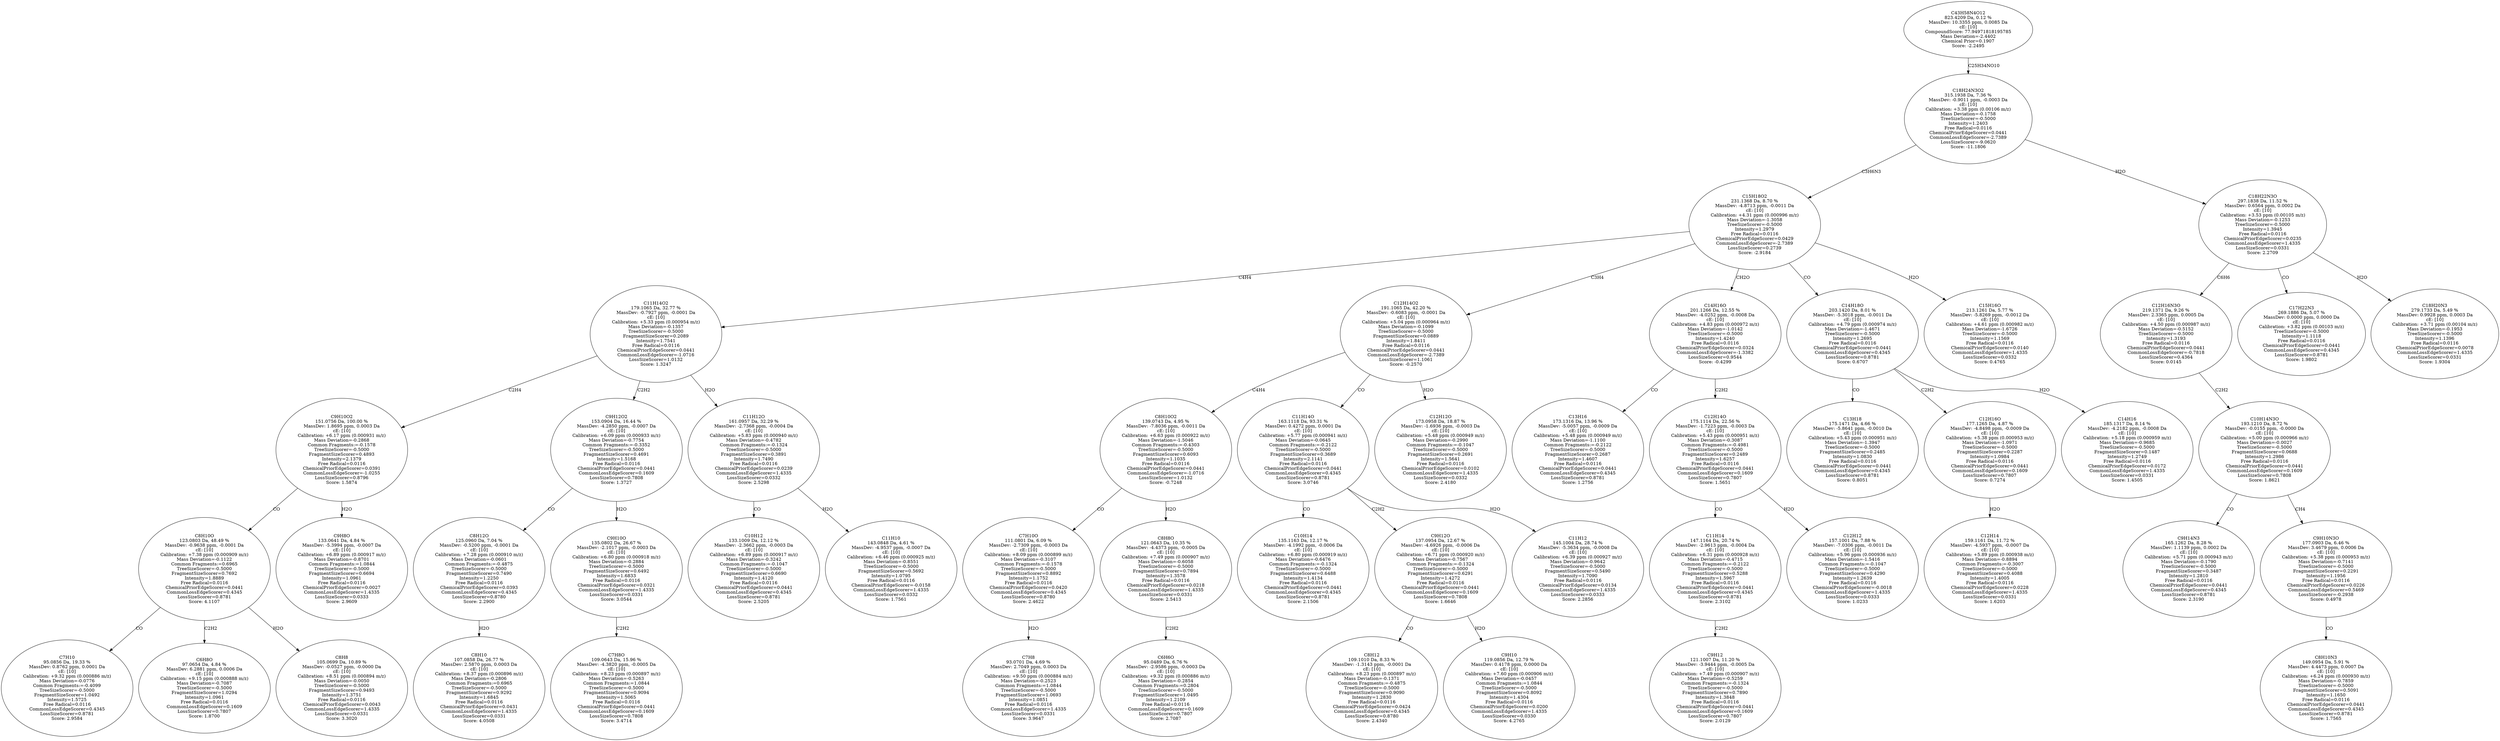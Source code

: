 strict digraph {
v1 [label="C7H10\n95.0856 Da, 19.33 %\nMassDev: 0.8762 ppm, 0.0001 Da\ncE: [10]\nCalibration: +9.32 ppm (0.000886 m/z)\nMass Deviation=-0.0776\nCommon Fragments:=-0.4099\nTreeSizeScorer=-0.5000\nFragmentSizeScorer=1.0492\nIntensity=1.5725\nFree Radical=0.0116\nCommonLossEdgeScorer=0.4345\nLossSizeScorer=0.8781\nScore: 2.9584"];
v2 [label="C6H8O\n97.0654 Da, 4.84 %\nMassDev: 6.2881 ppm, 0.0006 Da\ncE: [10]\nCalibration: +9.15 ppm (0.000888 m/z)\nMass Deviation=-0.7087\nTreeSizeScorer=-0.5000\nFragmentSizeScorer=1.0294\nIntensity=1.0961\nFree Radical=0.0116\nCommonLossEdgeScorer=0.1609\nLossSizeScorer=0.7807\nScore: 1.8700"];
v3 [label="C8H8\n105.0699 Da, 10.89 %\nMassDev: -0.0527 ppm, -0.0000 Da\ncE: [10]\nCalibration: +8.51 ppm (0.000894 m/z)\nMass Deviation=-0.0050\nTreeSizeScorer=-0.5000\nFragmentSizeScorer=0.9493\nIntensity=1.3751\nFree Radical=0.0116\nChemicalPriorEdgeScorer=0.0043\nCommonLossEdgeScorer=1.4335\nLossSizeScorer=0.0331\nScore: 3.3020"];
v4 [label="C8H10O\n123.0803 Da, 48.49 %\nMassDev: -0.9638 ppm, -0.0001 Da\ncE: [10]\nCalibration: +7.38 ppm (0.000909 m/z)\nMass Deviation=-0.1122\nCommon Fragments:=0.6965\nTreeSizeScorer=-0.5000\nFragmentSizeScorer=0.7692\nIntensity=1.8889\nFree Radical=0.0116\nChemicalPriorEdgeScorer=0.0441\nCommonLossEdgeScorer=0.4345\nLossSizeScorer=0.8781\nScore: 4.1107"];
v5 [label="C9H8O\n133.0641 Da, 4.84 %\nMassDev: -5.3994 ppm, -0.0007 Da\ncE: [10]\nCalibration: +6.89 ppm (0.000917 m/z)\nMass Deviation=-0.8701\nCommon Fragments:=1.0844\nTreeSizeScorer=-0.5000\nFragmentSizeScorer=0.6694\nIntensity=1.0961\nFree Radical=0.0116\nChemicalPriorEdgeScorer=0.0027\nCommonLossEdgeScorer=1.4335\nLossSizeScorer=0.0333\nScore: 2.9609"];
v6 [label="C9H10O2\n151.0756 Da, 100.00 %\nMassDev: 1.8695 ppm, 0.0003 Da\ncE: [10]\nCalibration: +6.17 ppm (0.000931 m/z)\nMass Deviation=-0.2868\nCommon Fragments:=-0.1578\nTreeSizeScorer=-0.5000\nFragmentSizeScorer=0.4893\nIntensity=2.1379\nFree Radical=0.0116\nChemicalPriorEdgeScorer=0.0391\nCommonLossEdgeScorer=-1.0255\nLossSizeScorer=0.8796\nScore: 1.5874"];
v7 [label="C8H10\n107.0858 Da, 26.77 %\nMassDev: 2.5870 ppm, 0.0003 Da\ncE: [10]\nCalibration: +8.37 ppm (0.000896 m/z)\nMass Deviation=-0.2806\nCommon Fragments:=0.6965\nTreeSizeScorer=-0.5000\nFragmentSizeScorer=0.9292\nIntensity=1.6845\nFree Radical=0.0116\nChemicalPriorEdgeScorer=0.0431\nCommonLossEdgeScorer=1.4335\nLossSizeScorer=0.0331\nScore: 4.0508"];
v8 [label="C8H12O\n125.0960 Da, 7.04 %\nMassDev: -0.5200 ppm, -0.0001 Da\ncE: [10]\nCalibration: +7.28 ppm (0.000910 m/z)\nMass Deviation=-0.0601\nCommon Fragments:=-0.4875\nTreeSizeScorer=-0.5000\nFragmentSizeScorer=0.7490\nIntensity=1.2250\nFree Radical=0.0116\nChemicalPriorEdgeScorer=0.0393\nCommonLossEdgeScorer=0.4345\nLossSizeScorer=0.8780\nScore: 2.2900"];
v9 [label="C7H8O\n109.0643 Da, 15.96 %\nMassDev: -4.3820 ppm, -0.0005 Da\ncE: [10]\nCalibration: +8.23 ppm (0.000897 m/z)\nMass Deviation=-0.5263\nCommon Fragments:=1.0844\nTreeSizeScorer=-0.5000\nFragmentSizeScorer=0.9094\nIntensity=1.5065\nFree Radical=0.0116\nChemicalPriorEdgeScorer=0.0441\nCommonLossEdgeScorer=0.1609\nLossSizeScorer=0.7808\nScore: 3.4714"];
v10 [label="C9H10O\n135.0802 Da, 26.67 %\nMassDev: -2.1017 ppm, -0.0003 Da\ncE: [10]\nCalibration: +6.80 ppm (0.000918 m/z)\nMass Deviation=-0.2884\nTreeSizeScorer=-0.5000\nFragmentSizeScorer=0.6492\nIntensity=1.6833\nFree Radical=0.0116\nChemicalPriorEdgeScorer=0.0321\nCommonLossEdgeScorer=1.4335\nLossSizeScorer=0.0331\nScore: 3.0544"];
v11 [label="C9H12O2\n153.0904 Da, 16.44 %\nMassDev: -4.2850 ppm, -0.0007 Da\ncE: [10]\nCalibration: +6.09 ppm (0.000933 m/z)\nMass Deviation=-0.7754\nCommon Fragments:=-0.3352\nTreeSizeScorer=-0.5000\nFragmentSizeScorer=0.4691\nIntensity=1.5168\nFree Radical=0.0116\nChemicalPriorEdgeScorer=0.0441\nCommonLossEdgeScorer=0.1609\nLossSizeScorer=0.7808\nScore: 1.3727"];
v12 [label="C10H12\n133.1009 Da, 12.12 %\nMassDev: -2.3662 ppm, -0.0003 Da\ncE: [10]\nCalibration: +6.89 ppm (0.000917 m/z)\nMass Deviation=-0.3242\nCommon Fragments:=-0.1047\nTreeSizeScorer=-0.5000\nFragmentSizeScorer=0.6690\nIntensity=1.4120\nFree Radical=0.0116\nChemicalPriorEdgeScorer=0.0441\nCommonLossEdgeScorer=0.4345\nLossSizeScorer=0.8781\nScore: 2.5205"];
v13 [label="C11H10\n143.0848 Da, 4.61 %\nMassDev: -4.9537 ppm, -0.0007 Da\ncE: [10]\nCalibration: +6.46 ppm (0.000925 m/z)\nMass Deviation=-0.8551\nTreeSizeScorer=-0.5000\nFragmentSizeScorer=0.5692\nIntensity=1.0795\nFree Radical=0.0116\nChemicalPriorEdgeScorer=-0.0158\nCommonLossEdgeScorer=1.4335\nLossSizeScorer=0.0332\nScore: 1.7561"];
v14 [label="C11H12O\n161.0957 Da, 32.29 %\nMassDev: -2.7368 ppm, -0.0004 Da\ncE: [10]\nCalibration: +5.83 ppm (0.000940 m/z)\nMass Deviation=-0.4782\nCommon Fragments:=-0.1324\nTreeSizeScorer=-0.5000\nFragmentSizeScorer=0.3891\nIntensity=1.7490\nFree Radical=0.0116\nChemicalPriorEdgeScorer=0.0239\nCommonLossEdgeScorer=1.4335\nLossSizeScorer=0.0332\nScore: 2.5298"];
v15 [label="C11H14O2\n179.1065 Da, 32.77 %\nMassDev: -0.7927 ppm, -0.0001 Da\ncE: [10]\nCalibration: +5.33 ppm (0.000954 m/z)\nMass Deviation=-0.1357\nTreeSizeScorer=-0.5000\nFragmentSizeScorer=0.2089\nIntensity=1.7541\nFree Radical=0.0116\nChemicalPriorEdgeScorer=0.0441\nCommonLossEdgeScorer=-1.0716\nLossSizeScorer=1.0132\nScore: 1.3247"];
v16 [label="C7H8\n93.0701 Da, 4.69 %\nMassDev: 2.7049 ppm, 0.0003 Da\ncE: [10]\nCalibration: +9.50 ppm (0.000884 m/z)\nMass Deviation=-0.2523\nCommon Fragments:=1.0844\nTreeSizeScorer=-0.5000\nFragmentSizeScorer=1.0693\nIntensity=1.0851\nFree Radical=0.0116\nCommonLossEdgeScorer=1.4335\nLossSizeScorer=0.0331\nScore: 3.9647"];
v17 [label="C7H10O\n111.0801 Da, 6.09 %\nMassDev: -2.7309 ppm, -0.0003 Da\ncE: [10]\nCalibration: +8.09 ppm (0.000899 m/z)\nMass Deviation=-0.3107\nCommon Fragments:=-0.1578\nTreeSizeScorer=-0.5000\nFragmentSizeScorer=0.8892\nIntensity=1.1752\nFree Radical=0.0116\nChemicalPriorEdgeScorer=0.0420\nCommonLossEdgeScorer=0.4345\nLossSizeScorer=0.8780\nScore: 2.4622"];
v18 [label="C6H6O\n95.0489 Da, 6.76 %\nMassDev: -2.9586 ppm, -0.0003 Da\ncE: [10]\nCalibration: +9.32 ppm (0.000886 m/z)\nMass Deviation=-0.2854\nCommon Fragments:=0.2804\nTreeSizeScorer=-0.5000\nFragmentSizeScorer=1.0495\nIntensity=1.2109\nFree Radical=0.0116\nCommonLossEdgeScorer=0.1609\nLossSizeScorer=0.7807\nScore: 2.7087"];
v19 [label="C8H8O\n121.0643 Da, 10.35 %\nMassDev: -4.4373 ppm, -0.0005 Da\ncE: [10]\nCalibration: +7.49 ppm (0.000907 m/z)\nMass Deviation=-0.6058\nTreeSizeScorer=-0.5000\nFragmentSizeScorer=0.7894\nIntensity=1.3578\nFree Radical=0.0116\nChemicalPriorEdgeScorer=0.0218\nCommonLossEdgeScorer=1.4335\nLossSizeScorer=0.0331\nScore: 2.5413"];
v20 [label="C8H10O2\n139.0743 Da, 4.95 %\nMassDev: -7.8036 ppm, -0.0011 Da\ncE: [10]\nCalibration: +6.63 ppm (0.000922 m/z)\nMass Deviation=-1.5046\nCommon Fragments:=-0.4303\nTreeSizeScorer=-0.5000\nFragmentSizeScorer=0.6093\nIntensity=1.1035\nFree Radical=0.0116\nChemicalPriorEdgeScorer=0.0441\nCommonLossEdgeScorer=-1.0716\nLossSizeScorer=1.0132\nScore: -0.7248"];
v21 [label="C10H14\n135.1163 Da, 12.17 %\nMassDev: -4.1992 ppm, -0.0006 Da\ncE: [10]\nCalibration: +6.80 ppm (0.000919 m/z)\nMass Deviation=-0.6476\nCommon Fragments:=-0.1324\nTreeSizeScorer=-0.5000\nFragmentSizeScorer=0.6488\nIntensity=1.4134\nFree Radical=0.0116\nChemicalPriorEdgeScorer=0.0441\nCommonLossEdgeScorer=0.4345\nLossSizeScorer=0.8781\nScore: 2.1506"];
v22 [label="C8H12\n109.1010 Da, 8.33 %\nMassDev: -1.3143 ppm, -0.0001 Da\ncE: [10]\nCalibration: +8.23 ppm (0.000897 m/z)\nMass Deviation=-0.1371\nCommon Fragments:=-0.4875\nTreeSizeScorer=-0.5000\nFragmentSizeScorer=0.9090\nIntensity=1.2830\nFree Radical=0.0116\nChemicalPriorEdgeScorer=0.0424\nCommonLossEdgeScorer=0.4345\nLossSizeScorer=0.8780\nScore: 2.4340"];
v23 [label="C9H10\n119.0856 Da, 12.79 %\nMassDev: 0.4178 ppm, 0.0000 Da\ncE: [10]\nCalibration: +7.60 ppm (0.000906 m/z)\nMass Deviation=-0.0457\nCommon Fragments:=1.0844\nTreeSizeScorer=-0.5000\nFragmentSizeScorer=0.8092\nIntensity=1.4304\nFree Radical=0.0116\nChemicalPriorEdgeScorer=0.0200\nCommonLossEdgeScorer=1.4335\nLossSizeScorer=0.0330\nScore: 4.2765"];
v24 [label="C9H12O\n137.0954 Da, 12.67 %\nMassDev: -4.6926 ppm, -0.0006 Da\ncE: [10]\nCalibration: +6.71 ppm (0.000920 m/z)\nMass Deviation=-0.7567\nCommon Fragments:=-0.1324\nTreeSizeScorer=-0.5000\nFragmentSizeScorer=0.6291\nIntensity=1.4272\nFree Radical=0.0116\nChemicalPriorEdgeScorer=0.0441\nCommonLossEdgeScorer=0.1609\nLossSizeScorer=0.7808\nScore: 1.6646"];
v25 [label="C11H12\n145.1004 Da, 28.74 %\nMassDev: -5.3634 ppm, -0.0008 Da\ncE: [10]\nCalibration: +6.39 ppm (0.000927 m/z)\nMass Deviation=-0.9642\nTreeSizeScorer=-0.5000\nFragmentSizeScorer=0.5490\nIntensity=1.7090\nFree Radical=0.0116\nChemicalPriorEdgeScorer=0.0134\nCommonLossEdgeScorer=1.4335\nLossSizeScorer=0.0333\nScore: 2.2856"];
v26 [label="C11H14O\n163.1118 Da, 93.31 %\nMassDev: 0.4272 ppm, 0.0001 Da\ncE: [10]\nCalibration: +5.77 ppm (0.000941 m/z)\nMass Deviation=-0.0645\nCommon Fragments:=-0.2122\nTreeSizeScorer=-0.5000\nFragmentSizeScorer=0.3689\nIntensity=2.1141\nFree Radical=0.0116\nChemicalPriorEdgeScorer=0.0441\nCommonLossEdgeScorer=0.4345\nLossSizeScorer=0.8781\nScore: 3.0746"];
v27 [label="C12H12O\n173.0958 Da, 18.87 %\nMassDev: -1.6936 ppm, -0.0003 Da\ncE: [10]\nCalibration: +5.48 ppm (0.000949 m/z)\nMass Deviation=-0.2990\nCommon Fragments:=-0.1047\nTreeSizeScorer=-0.5000\nFragmentSizeScorer=0.2691\nIntensity=1.5641\nFree Radical=0.0116\nChemicalPriorEdgeScorer=0.0102\nCommonLossEdgeScorer=1.4335\nLossSizeScorer=0.0332\nScore: 2.4180"];
v28 [label="C12H14O2\n191.1065 Da, 42.20 %\nMassDev: -0.6083 ppm, -0.0001 Da\ncE: [10]\nCalibration: +5.04 ppm (0.000964 m/z)\nMass Deviation=-0.1099\nTreeSizeScorer=-0.5000\nFragmentSizeScorer=0.0889\nIntensity=1.8411\nFree Radical=0.0116\nChemicalPriorEdgeScorer=0.0441\nCommonLossEdgeScorer=-2.7389\nLossSizeScorer=1.1061\nScore: -0.2570"];
v29 [label="C13H16\n173.1316 Da, 13.96 %\nMassDev: -5.0057 ppm, -0.0009 Da\ncE: [10]\nCalibration: +5.48 ppm (0.000949 m/z)\nMass Deviation=-1.1100\nCommon Fragments:=-0.2122\nTreeSizeScorer=-0.5000\nFragmentSizeScorer=0.2687\nIntensity=1.4607\nFree Radical=0.0116\nChemicalPriorEdgeScorer=0.0441\nCommonLossEdgeScorer=0.4345\nLossSizeScorer=0.8781\nScore: 1.2756"];
v30 [label="C9H12\n121.1007 Da, 11.20 %\nMassDev: -3.9444 ppm, -0.0005 Da\ncE: [10]\nCalibration: +7.49 ppm (0.000907 m/z)\nMass Deviation=-0.5259\nCommon Fragments:=-0.1324\nTreeSizeScorer=-0.5000\nFragmentSizeScorer=0.7890\nIntensity=1.3848\nFree Radical=0.0116\nChemicalPriorEdgeScorer=0.0441\nCommonLossEdgeScorer=0.1609\nLossSizeScorer=0.7807\nScore: 2.0129"];
v31 [label="C11H14\n147.1164 Da, 20.74 %\nMassDev: -2.9613 ppm, -0.0004 Da\ncE: [10]\nCalibration: +6.31 ppm (0.000928 m/z)\nMass Deviation=-0.4715\nCommon Fragments:=-0.2122\nTreeSizeScorer=-0.5000\nFragmentSizeScorer=0.5288\nIntensity=1.5967\nFree Radical=0.0116\nChemicalPriorEdgeScorer=0.0441\nCommonLossEdgeScorer=0.4345\nLossSizeScorer=0.8781\nScore: 2.3102"];
v32 [label="C12H12\n157.1001 Da, 7.88 %\nMassDev: -7.0306 ppm, -0.0011 Da\ncE: [10]\nCalibration: +5.96 ppm (0.000936 m/z)\nMass Deviation=-1.5416\nCommon Fragments:=-0.1047\nTreeSizeScorer=-0.5000\nFragmentSizeScorer=0.4290\nIntensity=1.2639\nFree Radical=0.0116\nChemicalPriorEdgeScorer=-0.0018\nCommonLossEdgeScorer=1.4335\nLossSizeScorer=0.0333\nScore: 1.0233"];
v33 [label="C12H14O\n175.1114 Da, 22.56 %\nMassDev: -1.7223 ppm, -0.0003 Da\ncE: [10]\nCalibration: +5.43 ppm (0.000951 m/z)\nMass Deviation=-0.3087\nCommon Fragments:=-0.4981\nTreeSizeScorer=-0.5000\nFragmentSizeScorer=0.2489\nIntensity=1.6257\nFree Radical=0.0116\nChemicalPriorEdgeScorer=0.0441\nCommonLossEdgeScorer=0.1609\nLossSizeScorer=0.7807\nScore: 1.5651"];
v34 [label="C14H16O\n201.1266 Da, 12.55 %\nMassDev: -4.0252 ppm, -0.0008 Da\ncE: [10]\nCalibration: +4.83 ppm (0.000972 m/z)\nMass Deviation=-1.0142\nTreeSizeScorer=-0.5000\nIntensity=1.4240\nFree Radical=0.0116\nChemicalPriorEdgeScorer=0.0324\nCommonLossEdgeScorer=-1.3382\nLossSizeScorer=0.9544\nScore: -0.4299"];
v35 [label="C13H18\n175.1471 Da, 4.66 %\nMassDev: -5.8641 ppm, -0.0010 Da\ncE: [10]\nCalibration: +5.43 ppm (0.000951 m/z)\nMass Deviation=-1.3947\nTreeSizeScorer=-0.5000\nFragmentSizeScorer=0.2485\nIntensity=1.0830\nFree Radical=0.0116\nChemicalPriorEdgeScorer=0.0441\nCommonLossEdgeScorer=0.4345\nLossSizeScorer=0.8781\nScore: 0.8051"];
v36 [label="C12H14\n159.1161 Da, 11.72 %\nMassDev: -4.5937 ppm, -0.0007 Da\ncE: [10]\nCalibration: +5.89 ppm (0.000938 m/z)\nMass Deviation=-0.8894\nCommon Fragments:=-0.3007\nTreeSizeScorer=-0.5000\nFragmentSizeScorer=0.4088\nIntensity=1.4005\nFree Radical=0.0116\nChemicalPriorEdgeScorer=0.0228\nCommonLossEdgeScorer=1.4335\nLossSizeScorer=0.0331\nScore: 1.6203"];
v37 [label="C12H16O\n177.1265 Da, 4.87 %\nMassDev: -4.8498 ppm, -0.0009 Da\ncE: [10]\nCalibration: +5.38 ppm (0.000953 m/z)\nMass Deviation=-1.0971\nTreeSizeScorer=-0.5000\nFragmentSizeScorer=0.2287\nIntensity=1.0984\nFree Radical=0.0116\nChemicalPriorEdgeScorer=0.0441\nCommonLossEdgeScorer=0.1609\nLossSizeScorer=0.7807\nScore: 0.7274"];
v38 [label="C14H16\n185.1317 Da, 8.14 %\nMassDev: -4.2182 ppm, -0.0008 Da\ncE: [10]\nCalibration: +5.18 ppm (0.000959 m/z)\nMass Deviation=-0.9685\nTreeSizeScorer=-0.5000\nFragmentSizeScorer=0.1487\nIntensity=1.2749\nFree Radical=0.0116\nChemicalPriorEdgeScorer=0.0172\nCommonLossEdgeScorer=1.4335\nLossSizeScorer=0.0331\nScore: 1.4505"];
v39 [label="C14H18O\n203.1420 Da, 8.01 %\nMassDev: -5.3018 ppm, -0.0011 Da\ncE: [10]\nCalibration: +4.79 ppm (0.000974 m/z)\nMass Deviation=-1.4671\nTreeSizeScorer=-0.5000\nIntensity=1.2695\nFree Radical=0.0116\nChemicalPriorEdgeScorer=0.0441\nCommonLossEdgeScorer=0.4345\nLossSizeScorer=0.8781\nScore: 0.6707"];
v40 [label="C15H16O\n213.1261 Da, 5.77 %\nMassDev: -5.8269 ppm, -0.0012 Da\ncE: [10]\nCalibration: +4.61 ppm (0.000982 m/z)\nMass Deviation=-1.6726\nTreeSizeScorer=-0.5000\nIntensity=1.1569\nFree Radical=0.0116\nChemicalPriorEdgeScorer=0.0140\nCommonLossEdgeScorer=1.4335\nLossSizeScorer=0.0332\nScore: 0.4765"];
v41 [label="C15H18O2\n231.1368 Da, 8.70 %\nMassDev: -4.8713 ppm, -0.0011 Da\ncE: [10]\nCalibration: +4.31 ppm (0.000996 m/z)\nMass Deviation=-1.3058\nTreeSizeScorer=-0.5000\nIntensity=1.2979\nFree Radical=0.0116\nChemicalPriorEdgeScorer=0.0429\nCommonLossEdgeScorer=-2.7389\nLossSizeScorer=0.2739\nScore: -2.9184"];
v42 [label="C9H14N3\n165.1262 Da, 8.28 %\nMassDev: 1.1139 ppm, 0.0002 Da\ncE: [10]\nCalibration: +5.71 ppm (0.000943 m/z)\nMass Deviation=-0.1790\nTreeSizeScorer=-0.5000\nFragmentSizeScorer=0.3487\nIntensity=1.2810\nFree Radical=0.0116\nChemicalPriorEdgeScorer=0.0441\nCommonLossEdgeScorer=0.4345\nLossSizeScorer=0.8781\nScore: 2.3190"];
v43 [label="C8H10N3\n149.0954 Da, 5.91 %\nMassDev: 4.4473 ppm, 0.0007 Da\ncE: [10]\nCalibration: +6.24 ppm (0.000930 m/z)\nMass Deviation=-0.7859\nTreeSizeScorer=-0.5000\nFragmentSizeScorer=0.5091\nIntensity=1.1650\nFree Radical=0.0116\nChemicalPriorEdgeScorer=0.0441\nCommonLossEdgeScorer=0.4345\nLossSizeScorer=0.8781\nScore: 1.7565"];
v44 [label="C9H10N3O\n177.0903 Da, 6.46 %\nMassDev: 3.4679 ppm, 0.0006 Da\ncE: [10]\nCalibration: +5.38 ppm (0.000953 m/z)\nMass Deviation=-0.7141\nTreeSizeScorer=-0.5000\nFragmentSizeScorer=0.2291\nIntensity=1.1956\nFree Radical=0.0116\nChemicalPriorEdgeScorer=0.0226\nCommonLossEdgeScorer=0.5469\nLossSizeScorer=-0.2938\nScore: 0.4978"];
v45 [label="C10H14N3O\n193.1210 Da, 8.72 %\nMassDev: -0.0155 ppm, -0.0000 Da\ncE: [10]\nCalibration: +5.00 ppm (0.000966 m/z)\nMass Deviation=-0.0027\nTreeSizeScorer=-0.5000\nFragmentSizeScorer=0.0688\nIntensity=1.2986\nFree Radical=0.0116\nChemicalPriorEdgeScorer=0.0441\nCommonLossEdgeScorer=0.1609\nLossSizeScorer=0.7808\nScore: 1.8621"];
v46 [label="C12H16N3O\n219.1371 Da, 9.26 %\nMassDev: 2.3365 ppm, 0.0005 Da\ncE: [10]\nCalibration: +4.50 ppm (0.000987 m/z)\nMass Deviation=-0.5152\nTreeSizeScorer=-0.5000\nIntensity=1.3193\nFree Radical=0.0116\nChemicalPriorEdgeScorer=0.0441\nCommonLossEdgeScorer=-0.7818\nLossSizeScorer=0.4364\nScore: 0.0145"];
v47 [label="C17H22N3\n269.1886 Da, 5.07 %\nMassDev: 0.0000 ppm, 0.0000 Da\ncE: [10]\nCalibration: +3.82 ppm (0.00103 m/z)\nTreeSizeScorer=-0.5000\nIntensity=1.1118\nFree Radical=0.0116\nChemicalPriorEdgeScorer=0.0441\nCommonLossEdgeScorer=0.4345\nLossSizeScorer=0.8781\nScore: 1.9802"];
v48 [label="C18H20N3\n279.1733 Da, 5.49 %\nMassDev: 0.9928 ppm, 0.0003 Da\ncE: [10]\nCalibration: +3.71 ppm (0.00104 m/z)\nMass Deviation=-0.1953\nTreeSizeScorer=-0.5000\nIntensity=1.1396\nFree Radical=0.0116\nChemicalPriorEdgeScorer=0.0078\nCommonLossEdgeScorer=1.4335\nLossSizeScorer=0.0331\nScore: 1.9304"];
v49 [label="C18H22N3O\n297.1838 Da, 11.52 %\nMassDev: 0.6564 ppm, 0.0002 Da\ncE: [10]\nCalibration: +3.53 ppm (0.00105 m/z)\nMass Deviation=-0.1253\nTreeSizeScorer=-0.5000\nIntensity=1.3945\nFree Radical=0.0116\nChemicalPriorEdgeScorer=0.0235\nCommonLossEdgeScorer=1.4335\nLossSizeScorer=0.0331\nScore: 2.2709"];
v50 [label="C18H24N3O2\n315.1938 Da, 7.36 %\nMassDev: -0.9011 ppm, -0.0003 Da\ncE: [10]\nCalibration: +3.38 ppm (0.00106 m/z)\nMass Deviation=-0.1758\nTreeSizeScorer=-0.5000\nIntensity=1.2403\nFree Radical=0.0116\nChemicalPriorEdgeScorer=0.0441\nCommonLossEdgeScorer=-2.7389\nLossSizeScorer=-9.0620\nScore: -11.1806"];
v51 [label="C43H58N4O12\n823.4209 Da, 0.12 %\nMassDev: 10.3355 ppm, 0.0085 Da\ncE: [10]\nCompoundScore: 77.94971818195785\nMass Deviation=-2.4402\nChemical Prior=0.1907\nScore: -2.2495"];
v4 -> v1 [label="CO"];
v4 -> v2 [label="C2H2"];
v4 -> v3 [label="H2O"];
v6 -> v4 [label="CO"];
v6 -> v5 [label="H2O"];
v15 -> v6 [label="C2H4"];
v8 -> v7 [label="H2O"];
v11 -> v8 [label="CO"];
v10 -> v9 [label="C2H2"];
v11 -> v10 [label="H2O"];
v15 -> v11 [label="C2H2"];
v14 -> v12 [label="CO"];
v14 -> v13 [label="H2O"];
v15 -> v14 [label="H2O"];
v41 -> v15 [label="C4H4"];
v17 -> v16 [label="H2O"];
v20 -> v17 [label="CO"];
v19 -> v18 [label="C2H2"];
v20 -> v19 [label="H2O"];
v28 -> v20 [label="C4H4"];
v26 -> v21 [label="CO"];
v24 -> v22 [label="CO"];
v24 -> v23 [label="H2O"];
v26 -> v24 [label="C2H2"];
v26 -> v25 [label="H2O"];
v28 -> v26 [label="CO"];
v28 -> v27 [label="H2O"];
v41 -> v28 [label="C3H4"];
v34 -> v29 [label="CO"];
v31 -> v30 [label="C2H2"];
v33 -> v31 [label="CO"];
v33 -> v32 [label="H2O"];
v34 -> v33 [label="C2H2"];
v41 -> v34 [label="CH2O"];
v39 -> v35 [label="CO"];
v37 -> v36 [label="H2O"];
v39 -> v37 [label="C2H2"];
v39 -> v38 [label="H2O"];
v41 -> v39 [label="CO"];
v41 -> v40 [label="H2O"];
v50 -> v41 [label="C3H6N3"];
v45 -> v42 [label="CO"];
v44 -> v43 [label="CO"];
v45 -> v44 [label="CH4"];
v46 -> v45 [label="C2H2"];
v49 -> v46 [label="C6H6"];
v49 -> v47 [label="CO"];
v49 -> v48 [label="H2O"];
v50 -> v49 [label="H2O"];
v51 -> v50 [label="C25H34NO10"];
}